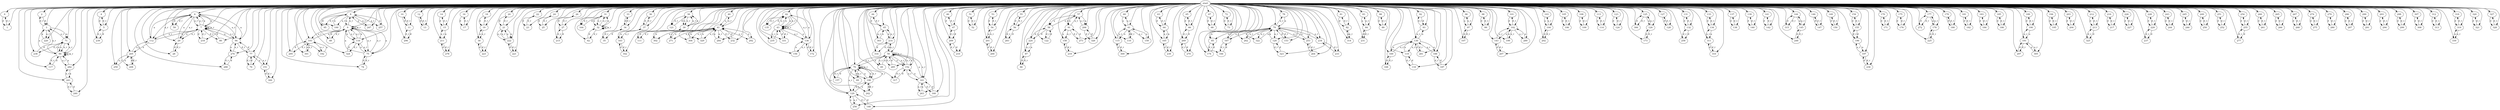digraph Input {
  0 -> 1 [label = "d"];
  1 -> 0 [label = "d_r"];
  2 -> 3 [label = "d"];
  3 -> 2 [label = "d_r"];
  3 -> 71 [label = "a"];
  71 -> 3 [label = "a_r"];
  3 -> 90 [label = "a"];
  90 -> 3 [label = "a_r"];
  4 -> 5 [label = "d"];
  5 -> 4 [label = "d_r"];
  5 -> 239 [label = "d"];
  239 -> 5 [label = "d_r"];
  6 -> 7 [label = "a"];
  7 -> 6 [label = "a_r"];
  7 -> 218 [label = "d"];
  218 -> 7 [label = "d_r"];
  7 -> 6 [label = "a"];
  6 -> 7 [label = "a_r"];
  7 -> 7 [label = "a"];
  7 -> 7 [label = "a_r"];
  8 -> 9 [label = "a"];
  9 -> 8 [label = "a_r"];
  9 -> 116 [label = "a"];
  116 -> 9 [label = "a_r"];
  9 -> 9 [label = "a"];
  9 -> 9 [label = "a_r"];
  9 -> 75 [label = "a"];
  75 -> 9 [label = "a_r"];
  10 -> 11 [label = "d"];
  11 -> 10 [label = "d_r"];
  11 -> 296 [label = "d"];
  296 -> 11 [label = "d_r"];
  12 -> 13 [label = "d"];
  13 -> 12 [label = "d_r"];
  14 -> 15 [label = "d"];
  15 -> 14 [label = "d_r"];
  15 -> 211 [label = "a"];
  211 -> 15 [label = "a_r"];
  16 -> 17 [label = "d"];
  17 -> 16 [label = "d_r"];
  18 -> 19 [label = "d"];
  19 -> 18 [label = "d_r"];
  20 -> 21 [label = "d"];
  21 -> 20 [label = "d_r"];
  21 -> 222 [label = "a"];
  222 -> 21 [label = "a_r"];
  22 -> 23 [label = "d"];
  23 -> 22 [label = "d_r"];
  24 -> 25 [label = "d"];
  25 -> 24 [label = "d_r"];
  26 -> 27 [label = "d"];
  27 -> 26 [label = "d_r"];
  27 -> 215 [label = "d"];
  215 -> 27 [label = "d_r"];
  28 -> 29 [label = "d"];
  29 -> 28 [label = "d_r"];
  29 -> 7 [label = "a"];
  7 -> 29 [label = "a_r"];
  29 -> 6 [label = "a"];
  6 -> 29 [label = "a_r"];
  30 -> 19 [label = "a"];
  19 -> 30 [label = "a_r"];
  31 -> 32 [label = "a"];
  32 -> 31 [label = "a_r"];
  32 -> 32 [label = "a"];
  32 -> 32 [label = "a_r"];
  32 -> 31 [label = "a"];
  31 -> 32 [label = "a_r"];
  33 -> 34 [label = "d"];
  34 -> 33 [label = "d_r"];
  34 -> 35 [label = "d"];
  35 -> 34 [label = "d_r"];
  36 -> 37 [label = "d"];
  37 -> 36 [label = "d_r"];
  38 -> 39 [label = "a"];
  39 -> 38 [label = "a_r"];
  39 -> 38 [label = "a"];
  38 -> 39 [label = "a_r"];
  40 -> 41 [label = "a"];
  41 -> 40 [label = "a_r"];
  42 -> 43 [label = "a"];
  43 -> 42 [label = "a_r"];
  43 -> 43 [label = "a"];
  43 -> 43 [label = "a_r"];
  43 -> 42 [label = "a"];
  42 -> 43 [label = "a_r"];
  44 -> 45 [label = "d"];
  45 -> 44 [label = "d_r"];
  45 -> 214 [label = "a"];
  214 -> 45 [label = "a_r"];
  46 -> 47 [label = "d"];
  47 -> 46 [label = "d_r"];
  47 -> 209 [label = "d"];
  209 -> 47 [label = "d_r"];
  48 -> 9 [label = "d"];
  9 -> 48 [label = "d_r"];
  49 -> 50 [label = "a"];
  50 -> 49 [label = "a_r"];
  50 -> 50 [label = "a"];
  50 -> 50 [label = "a_r"];
  50 -> 70 [label = "a"];
  70 -> 50 [label = "a_r"];
  50 -> 152 [label = "a"];
  152 -> 50 [label = "a_r"];
  51 -> 52 [label = "d"];
  52 -> 51 [label = "d_r"];
  53 -> 54 [label = "d"];
  54 -> 53 [label = "d_r"];
  55 -> 56 [label = "d"];
  56 -> 55 [label = "d_r"];
  56 -> 283 [label = "d"];
  283 -> 56 [label = "d_r"];
  57 -> 58 [label = "a"];
  58 -> 57 [label = "a_r"];
  57 -> 91 [label = "a"];
  91 -> 57 [label = "a_r"];
  57 -> 206 [label = "a"];
  206 -> 57 [label = "a_r"];
  58 -> 224 [label = "d"];
  224 -> 58 [label = "d_r"];
  59 -> 6 [label = "d"];
  6 -> 59 [label = "d_r"];
  60 -> 61 [label = "a"];
  61 -> 60 [label = "a_r"];
  61 -> 115 [label = "a"];
  115 -> 61 [label = "a_r"];
  62 -> 32 [label = "d"];
  32 -> 62 [label = "d_r"];
  63 -> 64 [label = "d"];
  64 -> 63 [label = "d_r"];
  64 -> 165 [label = "a"];
  165 -> 64 [label = "a_r"];
  65 -> 66 [label = "d"];
  66 -> 65 [label = "d_r"];
  66 -> 269 [label = "d"];
  269 -> 66 [label = "d_r"];
  67 -> 68 [label = "d"];
  68 -> 67 [label = "d_r"];
  69 -> 70 [label = "a"];
  70 -> 69 [label = "a_r"];
  70 -> 70 [label = "a"];
  70 -> 70 [label = "a_r"];
  70 -> 198 [label = "a"];
  198 -> 70 [label = "a_r"];
  71 -> 90 [label = "a"];
  90 -> 71 [label = "a_r"];
  72 -> 73 [label = "d"];
  73 -> 72 [label = "d_r"];
  74 -> 75 [label = "d"];
  75 -> 74 [label = "d_r"];
  75 -> 116 [label = "a"];
  116 -> 75 [label = "a_r"];
  75 -> 9 [label = "a"];
  9 -> 75 [label = "a_r"];
  76 -> 77 [label = "d"];
  77 -> 76 [label = "d_r"];
  77 -> 94 [label = "d"];
  94 -> 77 [label = "d_r"];
  78 -> 79 [label = "a"];
  79 -> 78 [label = "a_r"];
  79 -> 167 [label = "a"];
  167 -> 79 [label = "a_r"];
  80 -> 7 [label = "d"];
  7 -> 80 [label = "d_r"];
  81 -> 82 [label = "d"];
  82 -> 81 [label = "d_r"];
  83 -> 84 [label = "a"];
  84 -> 83 [label = "a_r"];
  85 -> 79 [label = "a"];
  79 -> 85 [label = "a_r"];
  86 -> 87 [label = "d"];
  87 -> 86 [label = "d_r"];
  88 -> 89 [label = "d"];
  89 -> 88 [label = "d_r"];
  90 -> 90 [label = "a"];
  90 -> 90 [label = "a_r"];
  90 -> 71 [label = "a"];
  71 -> 90 [label = "a_r"];
  92 -> 93 [label = "d"];
  93 -> 92 [label = "d_r"];
  94 -> 7 [label = "a"];
  7 -> 94 [label = "a_r"];
  94 -> 6 [label = "a"];
  6 -> 94 [label = "a_r"];
  94 -> 276 [label = "a"];
  276 -> 94 [label = "a_r"];
  95 -> 8 [label = "d"];
  8 -> 95 [label = "d_r"];
  96 -> 97 [label = "a"];
  97 -> 96 [label = "a_r"];
  98 -> 99 [label = "d"];
  99 -> 98 [label = "d_r"];
  100 -> 8 [label = "a"];
  8 -> 100 [label = "a_r"];
  101 -> 102 [label = "d"];
  102 -> 101 [label = "d_r"];
  102 -> 143 [label = "a"];
  143 -> 102 [label = "a_r"];
  103 -> 104 [label = "a"];
  104 -> 103 [label = "a_r"];
  105 -> 106 [label = "d"];
  106 -> 105 [label = "d_r"];
  107 -> 97 [label = "d"];
  97 -> 107 [label = "d_r"];
  108 -> 109 [label = "d"];
  109 -> 108 [label = "d_r"];
  110 -> 61 [label = "d"];
  61 -> 110 [label = "d_r"];
  111 -> 39 [label = "d"];
  39 -> 111 [label = "d_r"];
  112 -> 7 [label = "a"];
  7 -> 112 [label = "a_r"];
  112 -> 205 [label = "a"];
  205 -> 112 [label = "a_r"];
  112 -> 6 [label = "a"];
  6 -> 112 [label = "a_r"];
  113 -> 114 [label = "d"];
  114 -> 113 [label = "d_r"];
  116 -> 9 [label = "a"];
  9 -> 116 [label = "a_r"];
  117 -> 90 [label = "d"];
  90 -> 117 [label = "d_r"];
  118 -> 119 [label = "d"];
  119 -> 118 [label = "d_r"];
  119 -> 130 [label = "a"];
  130 -> 119 [label = "a_r"];
  120 -> 79 [label = "a"];
  79 -> 120 [label = "a_r"];
  121 -> 38 [label = "d"];
  38 -> 121 [label = "d_r"];
  122 -> 58 [label = "d"];
  58 -> 122 [label = "d_r"];
  123 -> 124 [label = "d"];
  124 -> 123 [label = "d_r"];
  125 -> 126 [label = "a"];
  126 -> 125 [label = "a_r"];
  127 -> 128 [label = "d"];
  128 -> 127 [label = "d_r"];
  129 -> 70 [label = "a"];
  70 -> 129 [label = "a_r"];
  129 -> 198 [label = "a"];
  198 -> 129 [label = "a_r"];
  130 -> 93 [label = "a"];
  93 -> 130 [label = "a_r"];
  130 -> 188 [label = "a"];
  188 -> 130 [label = "a_r"];
  130 -> 169 [label = "a"];
  169 -> 130 [label = "a_r"];
  131 -> 132 [label = "d"];
  132 -> 131 [label = "d_r"];
  132 -> 258 [label = "d"];
  258 -> 132 [label = "d_r"];
  133 -> 134 [label = "d"];
  134 -> 133 [label = "d_r"];
  134 -> 311 [label = "a"];
  311 -> 134 [label = "a_r"];
  135 -> 42 [label = "d"];
  42 -> 135 [label = "d_r"];
  136 -> 43 [label = "a"];
  43 -> 136 [label = "a_r"];
  136 -> 42 [label = "a"];
  42 -> 136 [label = "a_r"];
  137 -> 138 [label = "d"];
  138 -> 137 [label = "d_r"];
  139 -> 140 [label = "d"];
  140 -> 139 [label = "d_r"];
  141 -> 142 [label = "d"];
  142 -> 141 [label = "d_r"];
  144 -> 145 [label = "a"];
  145 -> 144 [label = "a_r"];
  146 -> 147 [label = "d"];
  147 -> 146 [label = "d_r"];
  148 -> 129 [label = "d"];
  129 -> 148 [label = "d_r"];
  149 -> 150 [label = "d"];
  150 -> 149 [label = "d_r"];
  151 -> 77 [label = "a"];
  77 -> 151 [label = "a_r"];
  152 -> 50 [label = "a"];
  50 -> 152 [label = "a_r"];
  153 -> 79 [label = "d"];
  79 -> 153 [label = "d_r"];
  154 -> 155 [label = "d"];
  155 -> 154 [label = "d_r"];
  155 -> 196 [label = "d"];
  196 -> 155 [label = "d_r"];
  156 -> 136 [label = "a"];
  136 -> 156 [label = "a_r"];
  157 -> 70 [label = "d"];
  70 -> 157 [label = "d_r"];
  158 -> 91 [label = "a"];
  91 -> 158 [label = "a_r"];
  159 -> 61 [label = "a"];
  61 -> 159 [label = "a_r"];
  160 -> 161 [label = "d"];
  161 -> 160 [label = "d_r"];
  161 -> 152 [label = "a"];
  152 -> 161 [label = "a_r"];
  161 -> 50 [label = "a"];
  50 -> 161 [label = "a_r"];
  162 -> 163 [label = "d"];
  163 -> 162 [label = "d_r"];
  163 -> 37 [label = "a"];
  37 -> 163 [label = "a_r"];
  164 -> 31 [label = "d"];
  31 -> 164 [label = "d_r"];
  166 -> 167 [label = "d"];
  167 -> 166 [label = "d_r"];
  168 -> 169 [label = "d"];
  169 -> 168 [label = "d_r"];
  170 -> 171 [label = "d"];
  171 -> 170 [label = "d_r"];
  172 -> 136 [label = "d"];
  136 -> 172 [label = "d_r"];
  173 -> 126 [label = "d"];
  126 -> 173 [label = "d_r"];
  174 -> 85 [label = "d"];
  85 -> 174 [label = "d_r"];
  175 -> 176 [label = "d"];
  176 -> 175 [label = "d_r"];
  177 -> 178 [label = "a"];
  178 -> 177 [label = "a_r"];
  179 -> 180 [label = "d"];
  180 -> 179 [label = "d_r"];
  181 -> 182 [label = "d"];
  182 -> 181 [label = "d_r"];
  183 -> 184 [label = "d"];
  184 -> 183 [label = "d_r"];
  185 -> 186 [label = "d"];
  186 -> 185 [label = "d_r"];
  187 -> 188 [label = "d"];
  188 -> 187 [label = "d_r"];
  189 -> 190 [label = "d"];
  190 -> 189 [label = "d_r"];
  190 -> 191 [label = "a"];
  191 -> 190 [label = "a_r"];
  192 -> 193 [label = "a"];
  193 -> 192 [label = "a_r"];
  193 -> 9 [label = "a"];
  9 -> 193 [label = "a_r"];
  194 -> 195 [label = "d"];
  195 -> 194 [label = "d_r"];
  196 -> 197 [label = "a"];
  197 -> 196 [label = "a_r"];
  198 -> 70 [label = "a"];
  70 -> 198 [label = "a_r"];
  199 -> 102 [label = "a"];
  102 -> 199 [label = "a_r"];
  200 -> 201 [label = "d"];
  201 -> 200 [label = "d_r"];
  201 -> 54 [label = "a"];
  54 -> 201 [label = "a_r"];
  202 -> 104 [label = "d"];
  104 -> 202 [label = "d_r"];
  203 -> 204 [label = "d"];
  204 -> 203 [label = "d_r"];
  207 -> 143 [label = "d"];
  143 -> 207 [label = "d_r"];
  208 -> 205 [label = "d"];
  205 -> 208 [label = "d_r"];
  209 -> 210 [label = "d"];
  210 -> 209 [label = "d_r"];
  212 -> 213 [label = "d"];
  213 -> 212 [label = "d_r"];
  213 -> 325 [label = "d"];
  325 -> 213 [label = "d_r"];
  214 -> 50 [label = "a"];
  50 -> 214 [label = "a_r"];
  216 -> 217 [label = "d"];
  217 -> 216 [label = "d_r"];
  219 -> 158 [label = "d"];
  158 -> 219 [label = "d_r"];
  220 -> 3 [label = "a"];
  3 -> 220 [label = "a_r"];
  221 -> 222 [label = "d"];
  222 -> 221 [label = "d_r"];
  222 -> 21 [label = "a"];
  21 -> 222 [label = "a_r"];
  223 -> 30 [label = "d"];
  30 -> 223 [label = "d_r"];
  224 -> 87 [label = "a"];
  87 -> 224 [label = "a_r"];
  225 -> 178 [label = "d"];
  178 -> 225 [label = "d_r"];
  226 -> 227 [label = "d"];
  227 -> 226 [label = "d_r"];
  228 -> 229 [label = "d"];
  229 -> 228 [label = "d_r"];
  229 -> 237 [label = "d"];
  237 -> 229 [label = "d_r"];
  230 -> 165 [label = "d"];
  165 -> 230 [label = "d_r"];
  231 -> 84 [label = "d"];
  84 -> 231 [label = "d_r"];
  232 -> 41 [label = "d"];
  41 -> 232 [label = "d_r"];
  233 -> 234 [label = "d"];
  234 -> 233 [label = "d_r"];
  234 -> 79 [label = "a"];
  79 -> 234 [label = "a_r"];
  235 -> 43 [label = "a"];
  43 -> 235 [label = "a_r"];
  236 -> 197 [label = "d"];
  197 -> 236 [label = "d_r"];
  238 -> 71 [label = "d"];
  71 -> 238 [label = "d_r"];
  240 -> 241 [label = "d"];
  241 -> 240 [label = "d_r"];
  242 -> 198 [label = "d"];
  198 -> 242 [label = "d_r"];
  243 -> 244 [label = "d"];
  244 -> 243 [label = "d_r"];
  245 -> 246 [label = "d"];
  246 -> 245 [label = "d_r"];
  247 -> 8 [label = "a"];
  8 -> 247 [label = "a_r"];
  248 -> 145 [label = "d"];
  145 -> 248 [label = "d_r"];
  249 -> 250 [label = "d"];
  250 -> 249 [label = "d_r"];
  251 -> 252 [label = "d"];
  252 -> 251 [label = "d_r"];
  253 -> 79 [label = "a"];
  79 -> 253 [label = "a_r"];
  254 -> 255 [label = "d"];
  255 -> 254 [label = "d_r"];
  255 -> 277 [label = "d"];
  277 -> 255 [label = "d_r"];
  256 -> 129 [label = "a"];
  129 -> 256 [label = "a_r"];
  257 -> 8 [label = "a"];
  8 -> 257 [label = "a_r"];
  259 -> 205 [label = "a"];
  205 -> 259 [label = "a_r"];
  260 -> 261 [label = "d"];
  261 -> 260 [label = "d_r"];
  262 -> 79 [label = "a"];
  79 -> 262 [label = "a_r"];
  263 -> 161 [label = "a"];
  161 -> 263 [label = "a_r"];
  264 -> 253 [label = "d"];
  253 -> 264 [label = "d_r"];
  265 -> 266 [label = "d"];
  266 -> 265 [label = "d_r"];
  267 -> 268 [label = "d"];
  268 -> 267 [label = "d_r"];
  269 -> 270 [label = "d"];
  270 -> 269 [label = "d_r"];
  271 -> 41 [label = "a"];
  41 -> 271 [label = "a_r"];
  272 -> 177 [label = "d"];
  177 -> 272 [label = "d_r"];
  273 -> 91 [label = "d"];
  91 -> 273 [label = "d_r"];
  274 -> 275 [label = "d"];
  275 -> 274 [label = "d_r"];
  278 -> 211 [label = "d"];
  211 -> 278 [label = "d_r"];
  279 -> 280 [label = "d"];
  280 -> 279 [label = "d_r"];
  281 -> 130 [label = "d"];
  130 -> 281 [label = "d_r"];
  282 -> 241 [label = "a"];
  241 -> 282 [label = "a_r"];
  282 -> 90 [label = "a"];
  90 -> 282 [label = "a_r"];
  284 -> 41 [label = "a"];
  41 -> 284 [label = "a_r"];
  285 -> 50 [label = "d"];
  50 -> 285 [label = "d_r"];
  286 -> 287 [label = "d"];
  287 -> 286 [label = "d_r"];
  288 -> 276 [label = "d"];
  276 -> 288 [label = "d_r"];
  289 -> 102 [label = "a"];
  102 -> 289 [label = "a_r"];
  290 -> 291 [label = "d"];
  291 -> 290 [label = "d_r"];
  292 -> 41 [label = "a"];
  41 -> 292 [label = "a_r"];
  293 -> 294 [label = "d"];
  294 -> 293 [label = "d_r"];
  295 -> 193 [label = "d"];
  193 -> 295 [label = "d_r"];
  297 -> 191 [label = "d"];
  191 -> 297 [label = "d_r"];
  298 -> 299 [label = "d"];
  299 -> 298 [label = "d_r"];
  300 -> 151 [label = "d"];
  151 -> 300 [label = "d_r"];
  301 -> 193 [label = "a"];
  193 -> 301 [label = "a_r"];
  302 -> 41 [label = "a"];
  41 -> 302 [label = "a_r"];
  303 -> 45 [label = "a"];
  45 -> 303 [label = "a_r"];
  304 -> 41 [label = "a"];
  41 -> 304 [label = "a_r"];
  305 -> 191 [label = "a"];
  191 -> 305 [label = "a_r"];
  306 -> 125 [label = "d"];
  125 -> 306 [label = "d_r"];
  307 -> 308 [label = "d"];
  308 -> 307 [label = "d_r"];
  309 -> 115 [label = "d"];
  115 -> 309 [label = "d_r"];
  310 -> 311 [label = "d"];
  311 -> 310 [label = "d_r"];
  312 -> 313 [label = "d"];
  313 -> 312 [label = "d_r"];
  314 -> 82 [label = "a"];
  82 -> 314 [label = "a_r"];
  315 -> 144 [label = "d"];
  144 -> 315 [label = "d_r"];
  316 -> 214 [label = "d"];
  214 -> 316 [label = "d_r"];
  317 -> 152 [label = "d"];
  152 -> 317 [label = "d_r"];
  318 -> 319 [label = "d"];
  319 -> 318 [label = "d_r"];
  320 -> 321 [label = "d"];
  321 -> 320 [label = "d_r"];
  322 -> 79 [label = "a"];
  79 -> 322 [label = "a_r"];
  323 -> 120 [label = "d"];
  120 -> 323 [label = "d_r"];
  324 -> 116 [label = "d"];
  116 -> 324 [label = "d_r"];
  326 -> 206 [label = "d"];
  206 -> 326 [label = "d_r"];
  327 -> 328 [label = "d"];
  328 -> 327 [label = "d_r"];
  329 -> 41 [label = "a"];
  41 -> 329 [label = "a_r"];
  330 -> 319 [label = "a"];
  319 -> 330 [label = "a_r"];
  331 -> 43 [label = "d"];
  43 -> 331 [label = "d_r"];
  start -> 243 ;
  start -> 282 ;
  start -> 322 ;
  start -> 296 ;
  start -> 162 ;
  start -> 173 ;
  start -> 196 ;
  start -> 312 ;
  start -> 16 ;
  start -> 8 ;
  start -> 191 ;
  start -> 307 ;
  start -> 228 ;
  start -> 236 ;
  start -> 225 ;
  start -> 178 ;
  start -> 289 ;
  start -> 198 ;
  start -> 331 ;
  start -> 121 ;
  start -> 106 ;
  start -> 69 ;
  start -> 263 ;
  start -> 224 ;
  start -> 184 ;
  start -> 313 ;
  start -> 179 ;
  start -> 260 ;
  start -> 271 ;
  start -> 96 ;
  start -> 61 ;
  start -> 97 ;
  start -> 143 ;
  start -> 320 ;
  start -> 264 ;
  start -> 248 ;
  start -> 151 ;
  start -> 242 ;
  start -> 39 ;
  start -> 206 ;
  start -> 274 ;
  start -> 78 ;
  start -> 98 ;
  start -> 79 ;
  start -> 302 ;
  start -> 280 ;
  start -> 53 ;
  start -> 73 ;
  start -> 160 ;
  start -> 144 ;
  start -> 211 ;
  start -> 273 ;
  start -> 7 ;
  start -> 125 ;
  start -> 155 ;
  start -> 19 ;
  start -> 255 ;
  start -> 325 ;
  start -> 64 ;
  start -> 100 ;
  start -> 266 ;
  start -> 59 ;
  start -> 142 ;
  start -> 291 ;
  start -> 315 ;
  start -> 292 ;
  start -> 148 ;
  start -> 204 ;
  start -> 199 ;
  start -> 4 ;
  start -> 316 ;
  start -> 26 ;
  start -> 300 ;
  start -> 240 ;
  start -> 101 ;
  start -> 159 ;
  start -> 235 ;
  start -> 283 ;
  start -> 189 ;
  start -> 294 ;
  start -> 20 ;
  start -> 269 ;
  start -> 201 ;
  start -> 68 ;
  start -> 232 ;
  start -> 150 ;
  start -> 87 ;
  start -> 152 ;
  start -> 247 ;
  start -> 207 ;
  start -> 131 ;
  start -> 103 ;
  start -> 163 ;
  start -> 52 ;
  start -> 284 ;
  start -> 229 ;
  start -> 63 ;
  start -> 220 ;
  start -> 181 ;
  start -> 208 ;
  start -> 172 ;
  start -> 200 ;
  start -> 74 ;
  start -> 31 ;
  start -> 49 ;
  start -> 102 ;
  start -> 10 ;
  start -> 48 ;
  start -> 230 ;
  start -> 71 ;
  start -> 47 ;
  start -> 161 ;
  start -> 295 ;
  start -> 13 ;
  start -> 272 ;
  start -> 324 ;
  start -> 314 ;
  start -> 287 ;
  start -> 99 ;
  start -> 132 ;
  start -> 279 ;
  start -> 328 ;
  start -> 41 ;
  start -> 75 ;
  start -> 192 ;
  start -> 5 ;
  start -> 88 ;
  start -> 319 ;
  start -> 122 ;
  start -> 233 ;
  start -> 55 ;
  start -> 138 ;
  start -> 135 ;
  start -> 213 ;
  start -> 227 ;
  start -> 66 ;
  start -> 58 ;
  start -> 218 ;
  start -> 146 ;
  start -> 166 ;
  start -> 297 ;
  start -> 246 ;
  start -> 261 ;
  start -> 60 ;
  start -> 265 ;
  start -> 180 ;
  start -> 65 ;
  start -> 137 ;
  start -> 46 ;
  start -> 72 ;
  start -> 3 ;
  start -> 214 ;
  start -> 70 ;
  start -> 45 ;
  start -> 76 ;
  start -> 114 ;
  start -> 308 ;
  start -> 241 ;
  start -> 92 ;
  start -> 169 ;
  start -> 238 ;
  start -> 285 ;
  start -> 252 ;
  start -> 109 ;
  start -> 245 ;
  start -> 27 ;
  start -> 321 ;
  start -> 77 ;
  start -> 249 ;
  start -> 111 ;
  start -> 309 ;
  start -> 290 ;
  start -> 23 ;
  start -> 149 ;
  start -> 28 ;
  start -> 1 ;
  start -> 222 ;
  start -> 21 ;
  start -> 326 ;
  start -> 221 ;
  start -> 32 ;
  start -> 209 ;
  start -> 299 ;
  start -> 183 ;
  start -> 288 ;
  start -> 259 ;
  start -> 84 ;
  start -> 140 ;
  start -> 215 ;
  start -> 212 ;
  start -> 124 ;
  start -> 18 ;
  start -> 51 ;
  start -> 185 ;
  start -> 244 ;
  start -> 86 ;
  start -> 156 ;
  start -> 30 ;
  start -> 104 ;
  start -> 113 ;
  start -> 329 ;
  start -> 171 ;
  start -> 129 ;
  start -> 275 ;
  start -> 117 ;
  start -> 234 ;
  start -> 311 ;
  start -> 44 ;
  start -> 145 ;
  start -> 268 ;
  start -> 130 ;
  start -> 188 ;
  start -> 219 ;
  start -> 25 ;
  start -> 62 ;
  start -> 120 ;
  start -> 36 ;
  start -> 12 ;
  start -> 177 ;
  start -> 133 ;
  start -> 108 ;
  start -> 286 ;
  start -> 128 ;
  start -> 134 ;
  start -> 157 ;
  start -> 22 ;
  start -> 239 ;
  start -> 190 ;
  start -> 237 ;
  start -> 164 ;
  start -> 223 ;
  start -> 119 ;
  start -> 11 ;
  start -> 17 ;
  start -> 33 ;
  start -> 40 ;
  start -> 56 ;
  start -> 310 ;
  start -> 182 ;
  start -> 168 ;
  start -> 254 ;
  start -> 174 ;
  start -> 110 ;
  start -> 167 ;
  start -> 327 ;
  start -> 136 ;
  start -> 35 ;
  start -> 217 ;
  start -> 123 ;
  start -> 170 ;
  start -> 158 ;
  start -> 34 ;
  start -> 107 ;
  start -> 193 ;
  start -> 42 ;
  start -> 256 ;
  start -> 54 ;
  start -> 15 ;
  start -> 250 ;
  start -> 276 ;
  start -> 194 ;
  start -> 301 ;
  start -> 186 ;
  start -> 251 ;
  start -> 67 ;
  start -> 304 ;
  start -> 202 ;
  start -> 216 ;
  start -> 82 ;
  start -> 141 ;
  start -> 127 ;
  start -> 14 ;
  start -> 94 ;
  start -> 115 ;
  start -> 57 ;
  start -> 89 ;
  start -> 90 ;
  start -> 91 ;
  start -> 93 ;
  start -> 305 ;
  start -> 105 ;
  start -> 50 ;
  start -> 267 ;
  start -> 153 ;
  start -> 112 ;
  start -> 281 ;
  start -> 29 ;
  start -> 258 ;
  start -> 116 ;
  start -> 257 ;
  start -> 278 ;
  start -> 95 ;
  start -> 176 ;
  start -> 303 ;
  start -> 175 ;
  start -> 83 ;
  start -> 195 ;
  start -> 231 ;
  start -> 80 ;
  start -> 298 ;
  start -> 24 ;
  start -> 118 ;
  start -> 262 ;
  start -> 197 ;
  start -> 165 ;
  start -> 277 ;
  start -> 43 ;
  start -> 2 ;
  start -> 203 ;
  start -> 323 ;
  start -> 85 ;
  start -> 139 ;
  start -> 147 ;
  start -> 318 ;
  start -> 6 ;
  start -> 330 ;
  start -> 126 ;
  start -> 38 ;
  start -> 317 ;
  start -> 81 ;
  start -> 205 ;
  start -> 0 ;
  start -> 187 ;
  start -> 293 ;
  start -> 210 ;
  start -> 37 ;
  start -> 9 ;
  start -> 154 ;
  start -> 226 ;
  start -> 306 ;
  start -> 253 ;
  start -> 270 ;
}
